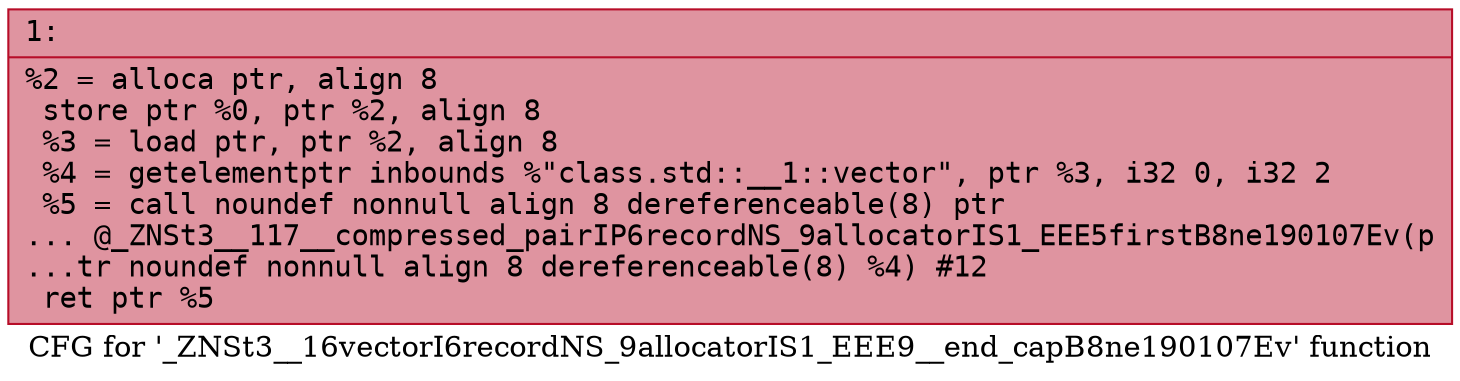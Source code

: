 digraph "CFG for '_ZNSt3__16vectorI6recordNS_9allocatorIS1_EEE9__end_capB8ne190107Ev' function" {
	label="CFG for '_ZNSt3__16vectorI6recordNS_9allocatorIS1_EEE9__end_capB8ne190107Ev' function";

	Node0x600001762cb0 [shape=record,color="#b70d28ff", style=filled, fillcolor="#b70d2870" fontname="Courier",label="{1:\l|  %2 = alloca ptr, align 8\l  store ptr %0, ptr %2, align 8\l  %3 = load ptr, ptr %2, align 8\l  %4 = getelementptr inbounds %\"class.std::__1::vector\", ptr %3, i32 0, i32 2\l  %5 = call noundef nonnull align 8 dereferenceable(8) ptr\l... @_ZNSt3__117__compressed_pairIP6recordNS_9allocatorIS1_EEE5firstB8ne190107Ev(p\l...tr noundef nonnull align 8 dereferenceable(8) %4) #12\l  ret ptr %5\l}"];
}
